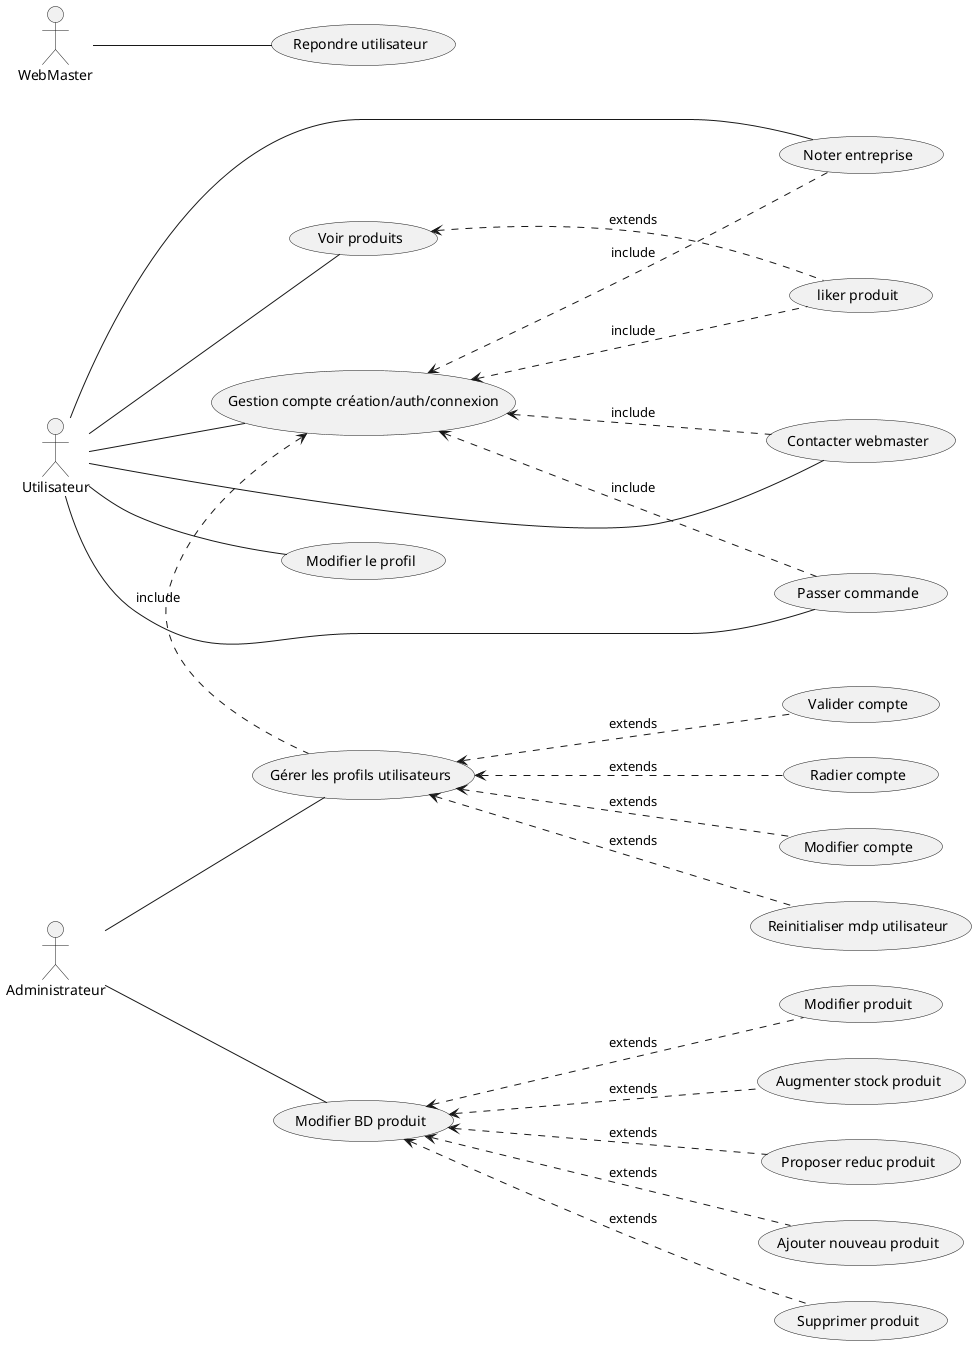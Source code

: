 @startuml
' Activer les lignes orthogonales
'skinparam linetype ortho
left to right direction
actor Utilisateur
actor Administrateur
actor WebMaster

Utilisateur -- (Voir produits)
Utilisateur -- (Contacter webmaster)
Utilisateur -- (Passer commande)
Utilisateur -- (Modifier le profil)
Utilisateur -- (Noter entreprise)
Utilisateur -- (Gestion compte création/auth/connexion)

(liker produit)..u..>(Voir produits):extends
(liker produit)..u..>(Gestion compte création/auth/connexion):include

(Contacter webmaster)..u..>(Gestion compte création/auth/connexion):include
(Passer commande)..u..>(Gestion compte création/auth/connexion):include
(Noter entreprise)..u..>(Gestion compte création/auth/connexion):include


Administrateur -- (Gérer les profils utilisateurs)
Administrateur -- (Modifier BD produit)

(Gérer les profils utilisateurs)..l..>(Gestion compte création/auth/connexion):include
(Gérer les profils utilisateurs)<....(Reinitialiser mdp utilisateur):extends
(Gérer les profils utilisateurs)<....(Valider compte):extends
(Gérer les profils utilisateurs)<....(Radier compte):extends
(Gérer les profils utilisateurs)<....(Modifier compte):extends

(Modifier BD produit)<....(Augmenter stock produit):extends
(Modifier BD produit)<....(Proposer reduc produit):extends
(Modifier BD produit)<....(Ajouter nouveau produit):extends
(Modifier BD produit)<....(Supprimer produit):extends
(Modifier BD produit)<....(Modifier produit):extends 
'(Passer une commande) --> (Visualiser les détails d'un produit) : extends

(WebMaster)--(Repondre utilisateur)



@enduml